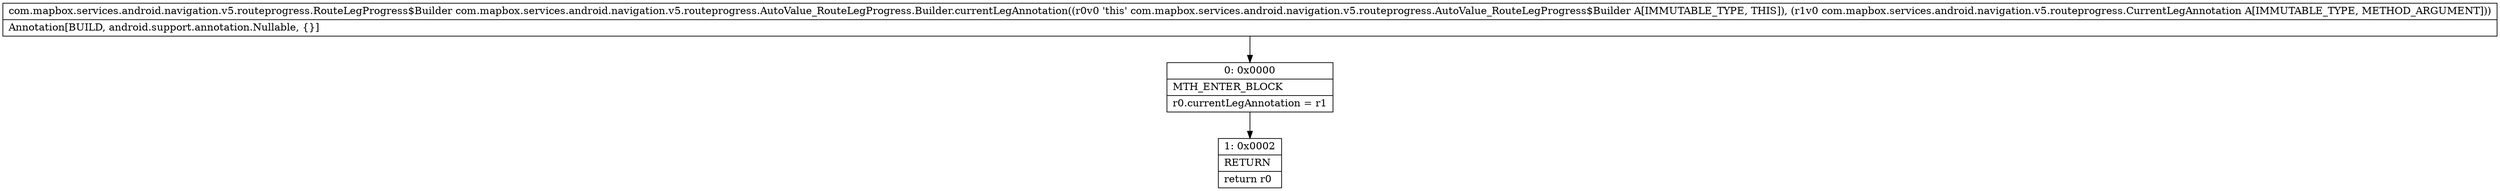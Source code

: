 digraph "CFG forcom.mapbox.services.android.navigation.v5.routeprogress.AutoValue_RouteLegProgress.Builder.currentLegAnnotation(Lcom\/mapbox\/services\/android\/navigation\/v5\/routeprogress\/CurrentLegAnnotation;)Lcom\/mapbox\/services\/android\/navigation\/v5\/routeprogress\/RouteLegProgress$Builder;" {
Node_0 [shape=record,label="{0\:\ 0x0000|MTH_ENTER_BLOCK\l|r0.currentLegAnnotation = r1\l}"];
Node_1 [shape=record,label="{1\:\ 0x0002|RETURN\l|return r0\l}"];
MethodNode[shape=record,label="{com.mapbox.services.android.navigation.v5.routeprogress.RouteLegProgress$Builder com.mapbox.services.android.navigation.v5.routeprogress.AutoValue_RouteLegProgress.Builder.currentLegAnnotation((r0v0 'this' com.mapbox.services.android.navigation.v5.routeprogress.AutoValue_RouteLegProgress$Builder A[IMMUTABLE_TYPE, THIS]), (r1v0 com.mapbox.services.android.navigation.v5.routeprogress.CurrentLegAnnotation A[IMMUTABLE_TYPE, METHOD_ARGUMENT]))  | Annotation[BUILD, android.support.annotation.Nullable, \{\}]\l}"];
MethodNode -> Node_0;
Node_0 -> Node_1;
}

